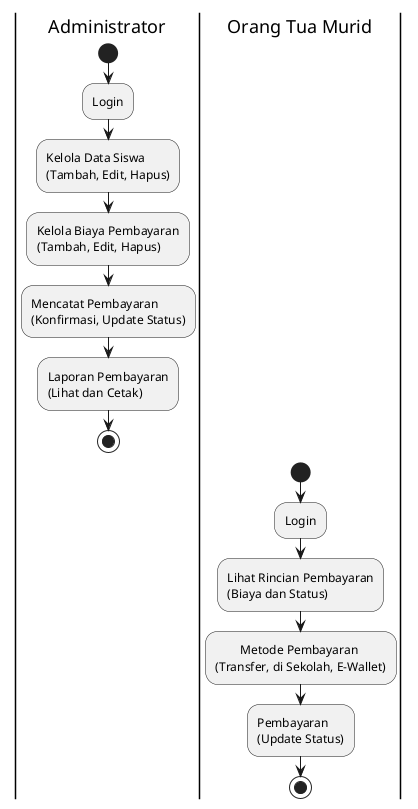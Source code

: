 @startuml flowchart

|Administrator|
Start
:Login;
:Kelola Data Siswa\n(Tambah, Edit, Hapus);
:Kelola Biaya Pembayaran\n(Tambah, Edit, Hapus);
:Mencatat Pembayaran\n(Konfirmasi, Update Status);
:Laporan Pembayaran\n(Lihat dan Cetak);
stop

|Orang Tua Murid|
start
:Login;
:Lihat Rincian Pembayaran\n(Biaya dan Status);
:\tMetode Pembayaran\n(Transfer, di Sekolah, E-Wallet);
:Pembayaran\n(Update Status);
stop

@enduml